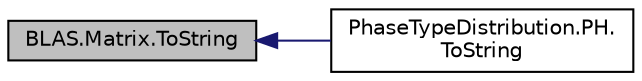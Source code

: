 digraph "BLAS.Matrix.ToString"
{
  edge [fontname="Helvetica",fontsize="10",labelfontname="Helvetica",labelfontsize="10"];
  node [fontname="Helvetica",fontsize="10",shape=record];
  rankdir="LR";
  Node1 [label="BLAS.Matrix.ToString",height=0.2,width=0.4,color="black", fillcolor="grey75", style="filled", fontcolor="black"];
  Node1 -> Node2 [dir="back",color="midnightblue",fontsize="10",style="solid",fontname="Helvetica"];
  Node2 [label="PhaseTypeDistribution.PH.\lToString",height=0.2,width=0.4,color="black", fillcolor="white", style="filled",URL="$class_phase_type_distribution_1_1_p_h.html#a2ce09b0ccf1ebd03e74a7854bc98e7a1"];
}
